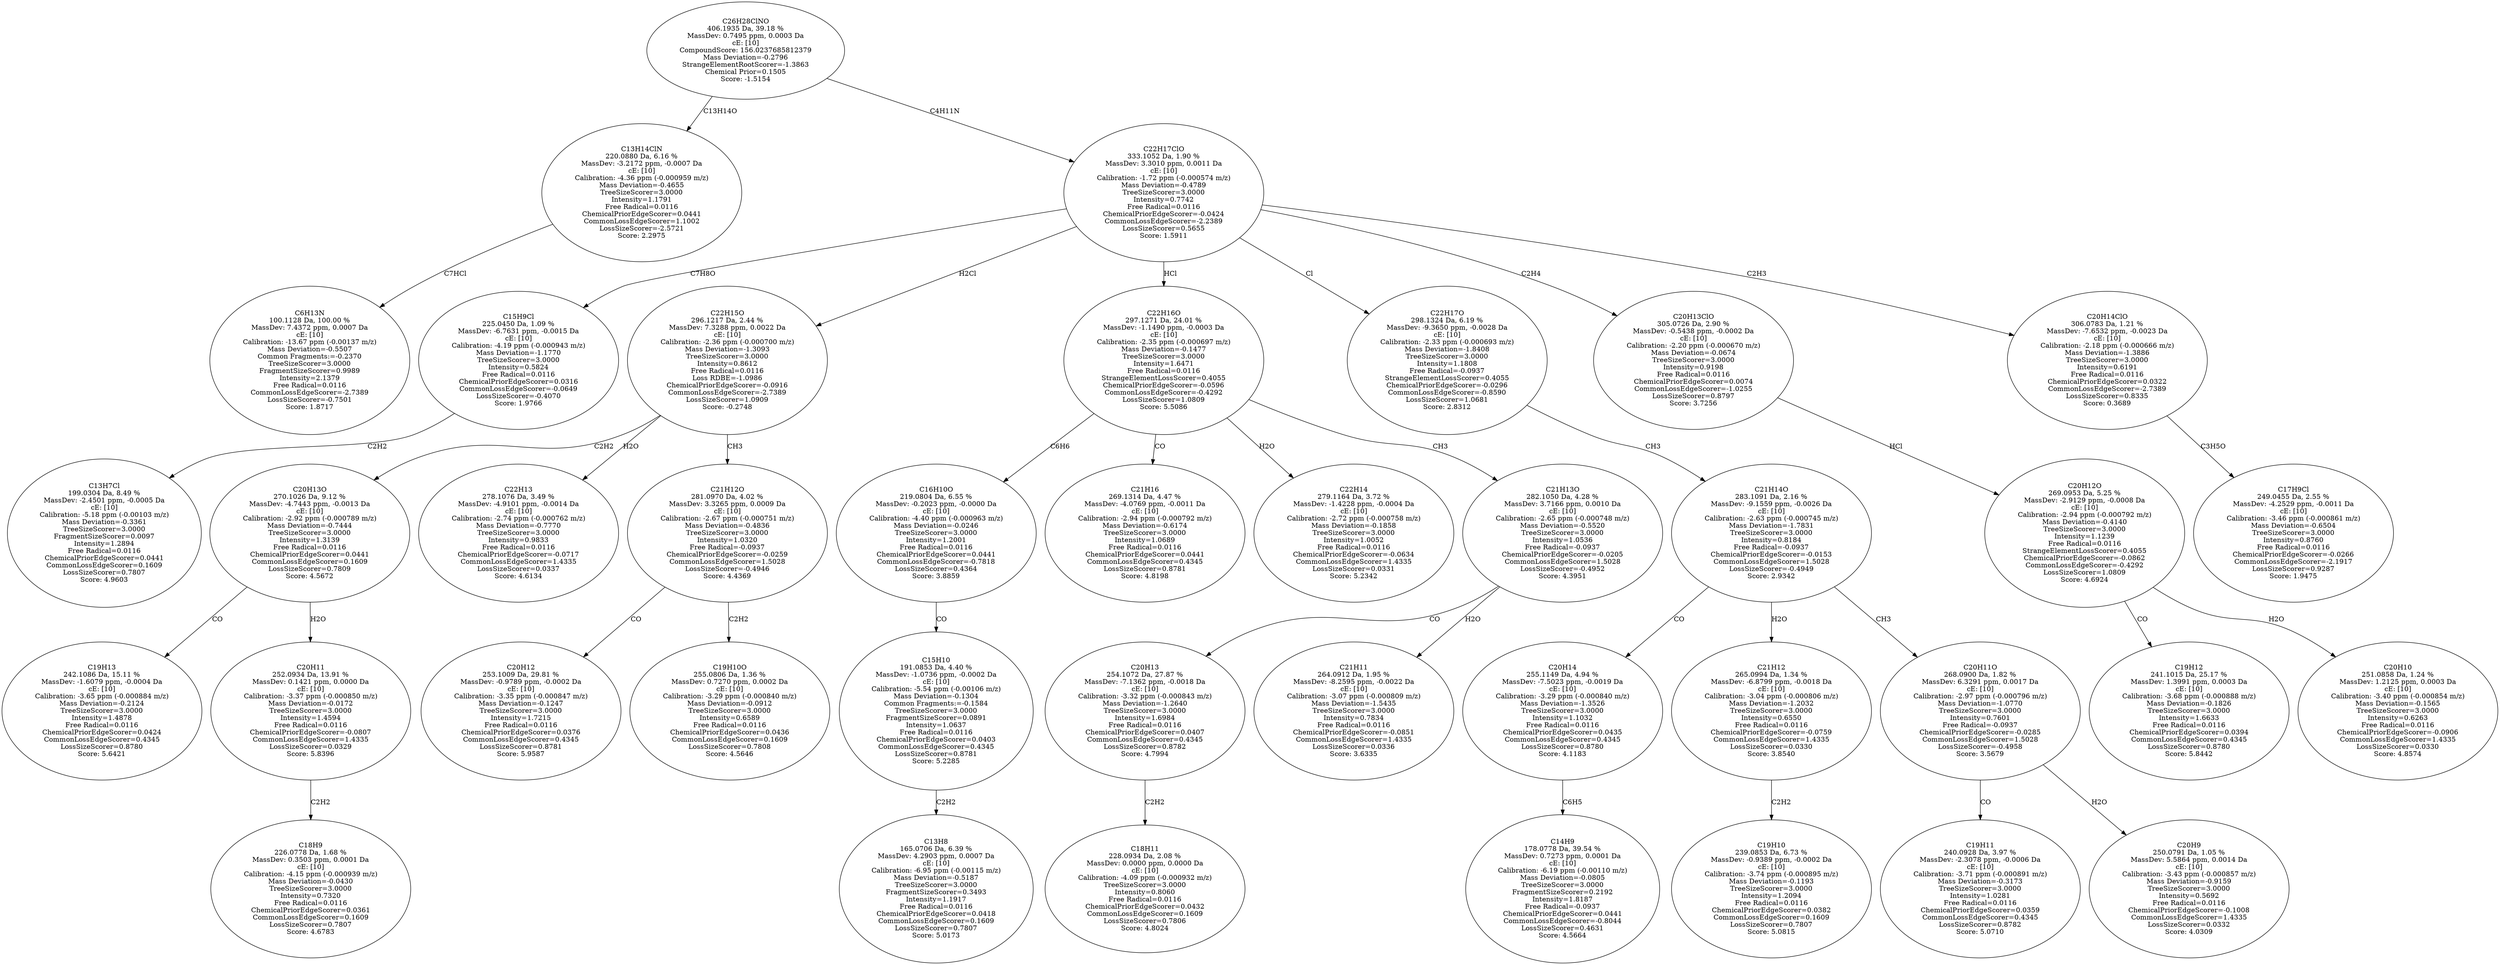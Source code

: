 strict digraph {
v1 [label="C6H13N\n100.1128 Da, 100.00 %\nMassDev: 7.4372 ppm, 0.0007 Da\ncE: [10]\nCalibration: -13.67 ppm (-0.00137 m/z)\nMass Deviation=-0.5507\nCommon Fragments:=-0.2370\nTreeSizeScorer=3.0000\nFragmentSizeScorer=0.9989\nIntensity=2.1379\nFree Radical=0.0116\nCommonLossEdgeScorer=-2.7389\nLossSizeScorer=-0.7501\nScore: 1.8717"];
v2 [label="C13H14ClN\n220.0880 Da, 6.16 %\nMassDev: -3.2172 ppm, -0.0007 Da\ncE: [10]\nCalibration: -4.36 ppm (-0.000959 m/z)\nMass Deviation=-0.4655\nTreeSizeScorer=3.0000\nIntensity=1.1791\nFree Radical=0.0116\nChemicalPriorEdgeScorer=0.0441\nCommonLossEdgeScorer=1.1002\nLossSizeScorer=-2.5721\nScore: 2.2975"];
v3 [label="C13H7Cl\n199.0304 Da, 8.49 %\nMassDev: -2.4501 ppm, -0.0005 Da\ncE: [10]\nCalibration: -5.18 ppm (-0.00103 m/z)\nMass Deviation=-0.3361\nTreeSizeScorer=3.0000\nFragmentSizeScorer=0.0097\nIntensity=1.2894\nFree Radical=0.0116\nChemicalPriorEdgeScorer=0.0441\nCommonLossEdgeScorer=0.1609\nLossSizeScorer=0.7807\nScore: 4.9603"];
v4 [label="C15H9Cl\n225.0450 Da, 1.09 %\nMassDev: -6.7631 ppm, -0.0015 Da\ncE: [10]\nCalibration: -4.19 ppm (-0.000943 m/z)\nMass Deviation=-1.1770\nTreeSizeScorer=3.0000\nIntensity=0.5824\nFree Radical=0.0116\nChemicalPriorEdgeScorer=0.0316\nCommonLossEdgeScorer=-0.0649\nLossSizeScorer=-0.4070\nScore: 1.9766"];
v5 [label="C19H13\n242.1086 Da, 15.11 %\nMassDev: -1.6079 ppm, -0.0004 Da\ncE: [10]\nCalibration: -3.65 ppm (-0.000884 m/z)\nMass Deviation=-0.2124\nTreeSizeScorer=3.0000\nIntensity=1.4878\nFree Radical=0.0116\nChemicalPriorEdgeScorer=0.0424\nCommonLossEdgeScorer=0.4345\nLossSizeScorer=0.8780\nScore: 5.6421"];
v6 [label="C18H9\n226.0778 Da, 1.68 %\nMassDev: 0.3503 ppm, 0.0001 Da\ncE: [10]\nCalibration: -4.15 ppm (-0.000939 m/z)\nMass Deviation=-0.0430\nTreeSizeScorer=3.0000\nIntensity=0.7320\nFree Radical=0.0116\nChemicalPriorEdgeScorer=0.0361\nCommonLossEdgeScorer=0.1609\nLossSizeScorer=0.7807\nScore: 4.6783"];
v7 [label="C20H11\n252.0934 Da, 13.91 %\nMassDev: 0.1421 ppm, 0.0000 Da\ncE: [10]\nCalibration: -3.37 ppm (-0.000850 m/z)\nMass Deviation=-0.0172\nTreeSizeScorer=3.0000\nIntensity=1.4594\nFree Radical=0.0116\nChemicalPriorEdgeScorer=-0.0807\nCommonLossEdgeScorer=1.4335\nLossSizeScorer=0.0329\nScore: 5.8396"];
v8 [label="C20H13O\n270.1026 Da, 9.12 %\nMassDev: -4.7443 ppm, -0.0013 Da\ncE: [10]\nCalibration: -2.92 ppm (-0.000789 m/z)\nMass Deviation=-0.7444\nTreeSizeScorer=3.0000\nIntensity=1.3139\nFree Radical=0.0116\nChemicalPriorEdgeScorer=0.0441\nCommonLossEdgeScorer=0.1609\nLossSizeScorer=0.7809\nScore: 4.5672"];
v9 [label="C22H13\n278.1076 Da, 3.49 %\nMassDev: -4.9101 ppm, -0.0014 Da\ncE: [10]\nCalibration: -2.74 ppm (-0.000762 m/z)\nMass Deviation=-0.7770\nTreeSizeScorer=3.0000\nIntensity=0.9833\nFree Radical=0.0116\nChemicalPriorEdgeScorer=-0.0717\nCommonLossEdgeScorer=1.4335\nLossSizeScorer=0.0337\nScore: 4.6134"];
v10 [label="C20H12\n253.1009 Da, 29.81 %\nMassDev: -0.9789 ppm, -0.0002 Da\ncE: [10]\nCalibration: -3.35 ppm (-0.000847 m/z)\nMass Deviation=-0.1247\nTreeSizeScorer=3.0000\nIntensity=1.7215\nFree Radical=0.0116\nChemicalPriorEdgeScorer=0.0376\nCommonLossEdgeScorer=0.4345\nLossSizeScorer=0.8781\nScore: 5.9587"];
v11 [label="C19H10O\n255.0806 Da, 1.36 %\nMassDev: 0.7270 ppm, 0.0002 Da\ncE: [10]\nCalibration: -3.29 ppm (-0.000840 m/z)\nMass Deviation=-0.0912\nTreeSizeScorer=3.0000\nIntensity=0.6589\nFree Radical=0.0116\nChemicalPriorEdgeScorer=0.0436\nCommonLossEdgeScorer=0.1609\nLossSizeScorer=0.7808\nScore: 4.5646"];
v12 [label="C21H12O\n281.0970 Da, 4.02 %\nMassDev: 3.3265 ppm, 0.0009 Da\ncE: [10]\nCalibration: -2.67 ppm (-0.000751 m/z)\nMass Deviation=-0.4836\nTreeSizeScorer=3.0000\nIntensity=1.0320\nFree Radical=-0.0937\nChemicalPriorEdgeScorer=-0.0259\nCommonLossEdgeScorer=1.5028\nLossSizeScorer=-0.4946\nScore: 4.4369"];
v13 [label="C22H15O\n296.1217 Da, 2.44 %\nMassDev: 7.3288 ppm, 0.0022 Da\ncE: [10]\nCalibration: -2.36 ppm (-0.000700 m/z)\nMass Deviation=-1.3093\nTreeSizeScorer=3.0000\nIntensity=0.8612\nFree Radical=0.0116\nLoss RDBE=-1.0986\nChemicalPriorEdgeScorer=-0.0916\nCommonLossEdgeScorer=-2.7389\nLossSizeScorer=1.0909\nScore: -0.2748"];
v14 [label="C13H8\n165.0706 Da, 6.39 %\nMassDev: 4.2903 ppm, 0.0007 Da\ncE: [10]\nCalibration: -6.95 ppm (-0.00115 m/z)\nMass Deviation=-0.5187\nTreeSizeScorer=3.0000\nFragmentSizeScorer=0.3493\nIntensity=1.1917\nFree Radical=0.0116\nChemicalPriorEdgeScorer=0.0418\nCommonLossEdgeScorer=0.1609\nLossSizeScorer=0.7807\nScore: 5.0173"];
v15 [label="C15H10\n191.0853 Da, 4.40 %\nMassDev: -1.0736 ppm, -0.0002 Da\ncE: [10]\nCalibration: -5.54 ppm (-0.00106 m/z)\nMass Deviation=-0.1304\nCommon Fragments:=-0.1584\nTreeSizeScorer=3.0000\nFragmentSizeScorer=0.0891\nIntensity=1.0637\nFree Radical=0.0116\nChemicalPriorEdgeScorer=0.0403\nCommonLossEdgeScorer=0.4345\nLossSizeScorer=0.8781\nScore: 5.2285"];
v16 [label="C16H10O\n219.0804 Da, 6.55 %\nMassDev: -0.2023 ppm, -0.0000 Da\ncE: [10]\nCalibration: -4.40 ppm (-0.000963 m/z)\nMass Deviation=-0.0246\nTreeSizeScorer=3.0000\nIntensity=1.2001\nFree Radical=0.0116\nChemicalPriorEdgeScorer=0.0441\nCommonLossEdgeScorer=-0.7818\nLossSizeScorer=0.4364\nScore: 3.8859"];
v17 [label="C21H16\n269.1314 Da, 4.47 %\nMassDev: -4.0769 ppm, -0.0011 Da\ncE: [10]\nCalibration: -2.94 ppm (-0.000792 m/z)\nMass Deviation=-0.6174\nTreeSizeScorer=3.0000\nIntensity=1.0689\nFree Radical=0.0116\nChemicalPriorEdgeScorer=0.0441\nCommonLossEdgeScorer=0.4345\nLossSizeScorer=0.8781\nScore: 4.8198"];
v18 [label="C22H14\n279.1164 Da, 3.72 %\nMassDev: -1.4228 ppm, -0.0004 Da\ncE: [10]\nCalibration: -2.72 ppm (-0.000758 m/z)\nMass Deviation=-0.1858\nTreeSizeScorer=3.0000\nIntensity=1.0052\nFree Radical=0.0116\nChemicalPriorEdgeScorer=-0.0634\nCommonLossEdgeScorer=1.4335\nLossSizeScorer=0.0331\nScore: 5.2342"];
v19 [label="C18H11\n228.0934 Da, 2.08 %\nMassDev: 0.0000 ppm, 0.0000 Da\ncE: [10]\nCalibration: -4.09 ppm (-0.000932 m/z)\nTreeSizeScorer=3.0000\nIntensity=0.8060\nFree Radical=0.0116\nChemicalPriorEdgeScorer=0.0432\nCommonLossEdgeScorer=0.1609\nLossSizeScorer=0.7806\nScore: 4.8024"];
v20 [label="C20H13\n254.1072 Da, 27.87 %\nMassDev: -7.1362 ppm, -0.0018 Da\ncE: [10]\nCalibration: -3.32 ppm (-0.000843 m/z)\nMass Deviation=-1.2640\nTreeSizeScorer=3.0000\nIntensity=1.6984\nFree Radical=0.0116\nChemicalPriorEdgeScorer=0.0407\nCommonLossEdgeScorer=0.4345\nLossSizeScorer=0.8782\nScore: 4.7994"];
v21 [label="C21H11\n264.0912 Da, 1.95 %\nMassDev: -8.2595 ppm, -0.0022 Da\ncE: [10]\nCalibration: -3.07 ppm (-0.000809 m/z)\nMass Deviation=-1.5435\nTreeSizeScorer=3.0000\nIntensity=0.7834\nFree Radical=0.0116\nChemicalPriorEdgeScorer=-0.0851\nCommonLossEdgeScorer=1.4335\nLossSizeScorer=0.0336\nScore: 3.6335"];
v22 [label="C21H13O\n282.1050 Da, 4.28 %\nMassDev: 3.7166 ppm, 0.0010 Da\ncE: [10]\nCalibration: -2.65 ppm (-0.000748 m/z)\nMass Deviation=-0.5520\nTreeSizeScorer=3.0000\nIntensity=1.0536\nFree Radical=-0.0937\nChemicalPriorEdgeScorer=-0.0205\nCommonLossEdgeScorer=1.5028\nLossSizeScorer=-0.4952\nScore: 4.3951"];
v23 [label="C22H16O\n297.1271 Da, 24.01 %\nMassDev: -1.1490 ppm, -0.0003 Da\ncE: [10]\nCalibration: -2.35 ppm (-0.000697 m/z)\nMass Deviation=-0.1477\nTreeSizeScorer=3.0000\nIntensity=1.6471\nFree Radical=0.0116\nStrangeElementLossScorer=0.4055\nChemicalPriorEdgeScorer=-0.0596\nCommonLossEdgeScorer=-0.4292\nLossSizeScorer=1.0809\nScore: 5.5086"];
v24 [label="C14H9\n178.0778 Da, 39.54 %\nMassDev: 0.7273 ppm, 0.0001 Da\ncE: [10]\nCalibration: -6.19 ppm (-0.00110 m/z)\nMass Deviation=-0.0805\nTreeSizeScorer=3.0000\nFragmentSizeScorer=0.2192\nIntensity=1.8187\nFree Radical=-0.0937\nChemicalPriorEdgeScorer=0.0441\nCommonLossEdgeScorer=-0.8044\nLossSizeScorer=0.4631\nScore: 4.5664"];
v25 [label="C20H14\n255.1149 Da, 4.94 %\nMassDev: -7.5023 ppm, -0.0019 Da\ncE: [10]\nCalibration: -3.29 ppm (-0.000840 m/z)\nMass Deviation=-1.3526\nTreeSizeScorer=3.0000\nIntensity=1.1032\nFree Radical=0.0116\nChemicalPriorEdgeScorer=0.0435\nCommonLossEdgeScorer=0.4345\nLossSizeScorer=0.8780\nScore: 4.1183"];
v26 [label="C19H10\n239.0853 Da, 6.73 %\nMassDev: -0.9389 ppm, -0.0002 Da\ncE: [10]\nCalibration: -3.74 ppm (-0.000895 m/z)\nMass Deviation=-0.1193\nTreeSizeScorer=3.0000\nIntensity=1.2094\nFree Radical=0.0116\nChemicalPriorEdgeScorer=0.0382\nCommonLossEdgeScorer=0.1609\nLossSizeScorer=0.7807\nScore: 5.0815"];
v27 [label="C21H12\n265.0994 Da, 1.34 %\nMassDev: -6.8799 ppm, -0.0018 Da\ncE: [10]\nCalibration: -3.04 ppm (-0.000806 m/z)\nMass Deviation=-1.2032\nTreeSizeScorer=3.0000\nIntensity=0.6550\nFree Radical=0.0116\nChemicalPriorEdgeScorer=-0.0759\nCommonLossEdgeScorer=1.4335\nLossSizeScorer=0.0330\nScore: 3.8540"];
v28 [label="C19H11\n240.0928 Da, 3.97 %\nMassDev: -2.3078 ppm, -0.0006 Da\ncE: [10]\nCalibration: -3.71 ppm (-0.000891 m/z)\nMass Deviation=-0.3173\nTreeSizeScorer=3.0000\nIntensity=1.0281\nFree Radical=0.0116\nChemicalPriorEdgeScorer=0.0359\nCommonLossEdgeScorer=0.4345\nLossSizeScorer=0.8782\nScore: 5.0710"];
v29 [label="C20H9\n250.0791 Da, 1.05 %\nMassDev: 5.5864 ppm, 0.0014 Da\ncE: [10]\nCalibration: -3.43 ppm (-0.000857 m/z)\nMass Deviation=-0.9159\nTreeSizeScorer=3.0000\nIntensity=0.5692\nFree Radical=0.0116\nChemicalPriorEdgeScorer=-0.1008\nCommonLossEdgeScorer=1.4335\nLossSizeScorer=0.0332\nScore: 4.0309"];
v30 [label="C20H11O\n268.0900 Da, 1.82 %\nMassDev: 6.3291 ppm, 0.0017 Da\ncE: [10]\nCalibration: -2.97 ppm (-0.000796 m/z)\nMass Deviation=-1.0770\nTreeSizeScorer=3.0000\nIntensity=0.7601\nFree Radical=-0.0937\nChemicalPriorEdgeScorer=-0.0285\nCommonLossEdgeScorer=1.5028\nLossSizeScorer=-0.4958\nScore: 3.5679"];
v31 [label="C21H14O\n283.1091 Da, 2.16 %\nMassDev: -9.1559 ppm, -0.0026 Da\ncE: [10]\nCalibration: -2.63 ppm (-0.000745 m/z)\nMass Deviation=-1.7831\nTreeSizeScorer=3.0000\nIntensity=0.8184\nFree Radical=-0.0937\nChemicalPriorEdgeScorer=-0.0153\nCommonLossEdgeScorer=1.5028\nLossSizeScorer=-0.4949\nScore: 2.9342"];
v32 [label="C22H17O\n298.1324 Da, 6.19 %\nMassDev: -9.3650 ppm, -0.0028 Da\ncE: [10]\nCalibration: -2.33 ppm (-0.000693 m/z)\nMass Deviation=-1.8408\nTreeSizeScorer=3.0000\nIntensity=1.1808\nFree Radical=-0.0937\nStrangeElementLossScorer=0.4055\nChemicalPriorEdgeScorer=-0.0296\nCommonLossEdgeScorer=-0.8590\nLossSizeScorer=1.0681\nScore: 2.8312"];
v33 [label="C19H12\n241.1015 Da, 25.17 %\nMassDev: 1.3991 ppm, 0.0003 Da\ncE: [10]\nCalibration: -3.68 ppm (-0.000888 m/z)\nMass Deviation=-0.1826\nTreeSizeScorer=3.0000\nIntensity=1.6633\nFree Radical=0.0116\nChemicalPriorEdgeScorer=0.0394\nCommonLossEdgeScorer=0.4345\nLossSizeScorer=0.8780\nScore: 5.8442"];
v34 [label="C20H10\n251.0858 Da, 1.24 %\nMassDev: 1.2125 ppm, 0.0003 Da\ncE: [10]\nCalibration: -3.40 ppm (-0.000854 m/z)\nMass Deviation=-0.1565\nTreeSizeScorer=3.0000\nIntensity=0.6263\nFree Radical=0.0116\nChemicalPriorEdgeScorer=-0.0906\nCommonLossEdgeScorer=1.4335\nLossSizeScorer=0.0330\nScore: 4.8574"];
v35 [label="C20H12O\n269.0953 Da, 5.25 %\nMassDev: -2.9129 ppm, -0.0008 Da\ncE: [10]\nCalibration: -2.94 ppm (-0.000792 m/z)\nMass Deviation=-0.4140\nTreeSizeScorer=3.0000\nIntensity=1.1239\nFree Radical=0.0116\nStrangeElementLossScorer=0.4055\nChemicalPriorEdgeScorer=-0.0862\nCommonLossEdgeScorer=-0.4292\nLossSizeScorer=1.0809\nScore: 4.6924"];
v36 [label="C20H13ClO\n305.0726 Da, 2.90 %\nMassDev: -0.5438 ppm, -0.0002 Da\ncE: [10]\nCalibration: -2.20 ppm (-0.000670 m/z)\nMass Deviation=-0.0674\nTreeSizeScorer=3.0000\nIntensity=0.9198\nFree Radical=0.0116\nChemicalPriorEdgeScorer=0.0074\nCommonLossEdgeScorer=-1.0255\nLossSizeScorer=0.8797\nScore: 3.7256"];
v37 [label="C17H9Cl\n249.0455 Da, 2.55 %\nMassDev: -4.2529 ppm, -0.0011 Da\ncE: [10]\nCalibration: -3.46 ppm (-0.000861 m/z)\nMass Deviation=-0.6504\nTreeSizeScorer=3.0000\nIntensity=0.8760\nFree Radical=0.0116\nChemicalPriorEdgeScorer=-0.0266\nCommonLossEdgeScorer=-2.1917\nLossSizeScorer=0.9287\nScore: 1.9475"];
v38 [label="C20H14ClO\n306.0783 Da, 1.21 %\nMassDev: -7.6532 ppm, -0.0023 Da\ncE: [10]\nCalibration: -2.18 ppm (-0.000666 m/z)\nMass Deviation=-1.3886\nTreeSizeScorer=3.0000\nIntensity=0.6191\nFree Radical=0.0116\nChemicalPriorEdgeScorer=0.0322\nCommonLossEdgeScorer=-2.7389\nLossSizeScorer=0.8335\nScore: 0.3689"];
v39 [label="C22H17ClO\n333.1052 Da, 1.90 %\nMassDev: 3.3010 ppm, 0.0011 Da\ncE: [10]\nCalibration: -1.72 ppm (-0.000574 m/z)\nMass Deviation=-0.4789\nTreeSizeScorer=3.0000\nIntensity=0.7742\nFree Radical=0.0116\nChemicalPriorEdgeScorer=-0.0424\nCommonLossEdgeScorer=-2.2389\nLossSizeScorer=0.5655\nScore: 1.5911"];
v40 [label="C26H28ClNO\n406.1935 Da, 39.18 %\nMassDev: 0.7495 ppm, 0.0003 Da\ncE: [10]\nCompoundScore: 156.0237685812379\nMass Deviation=-0.2796\nStrangeElementRootScorer=-1.3863\nChemical Prior=0.1505\nScore: -1.5154"];
v2 -> v1 [label="C7HCl"];
v40 -> v2 [label="C13H14O"];
v4 -> v3 [label="C2H2"];
v39 -> v4 [label="C7H8O"];
v8 -> v5 [label="CO"];
v7 -> v6 [label="C2H2"];
v8 -> v7 [label="H2O"];
v13 -> v8 [label="C2H2"];
v13 -> v9 [label="H2O"];
v12 -> v10 [label="CO"];
v12 -> v11 [label="C2H2"];
v13 -> v12 [label="CH3"];
v39 -> v13 [label="H2Cl"];
v15 -> v14 [label="C2H2"];
v16 -> v15 [label="CO"];
v23 -> v16 [label="C6H6"];
v23 -> v17 [label="CO"];
v23 -> v18 [label="H2O"];
v20 -> v19 [label="C2H2"];
v22 -> v20 [label="CO"];
v22 -> v21 [label="H2O"];
v23 -> v22 [label="CH3"];
v39 -> v23 [label="HCl"];
v25 -> v24 [label="C6H5"];
v31 -> v25 [label="CO"];
v27 -> v26 [label="C2H2"];
v31 -> v27 [label="H2O"];
v30 -> v28 [label="CO"];
v30 -> v29 [label="H2O"];
v31 -> v30 [label="CH3"];
v32 -> v31 [label="CH3"];
v39 -> v32 [label="Cl"];
v35 -> v33 [label="CO"];
v35 -> v34 [label="H2O"];
v36 -> v35 [label="HCl"];
v39 -> v36 [label="C2H4"];
v38 -> v37 [label="C3H5O"];
v39 -> v38 [label="C2H3"];
v40 -> v39 [label="C4H11N"];
}
